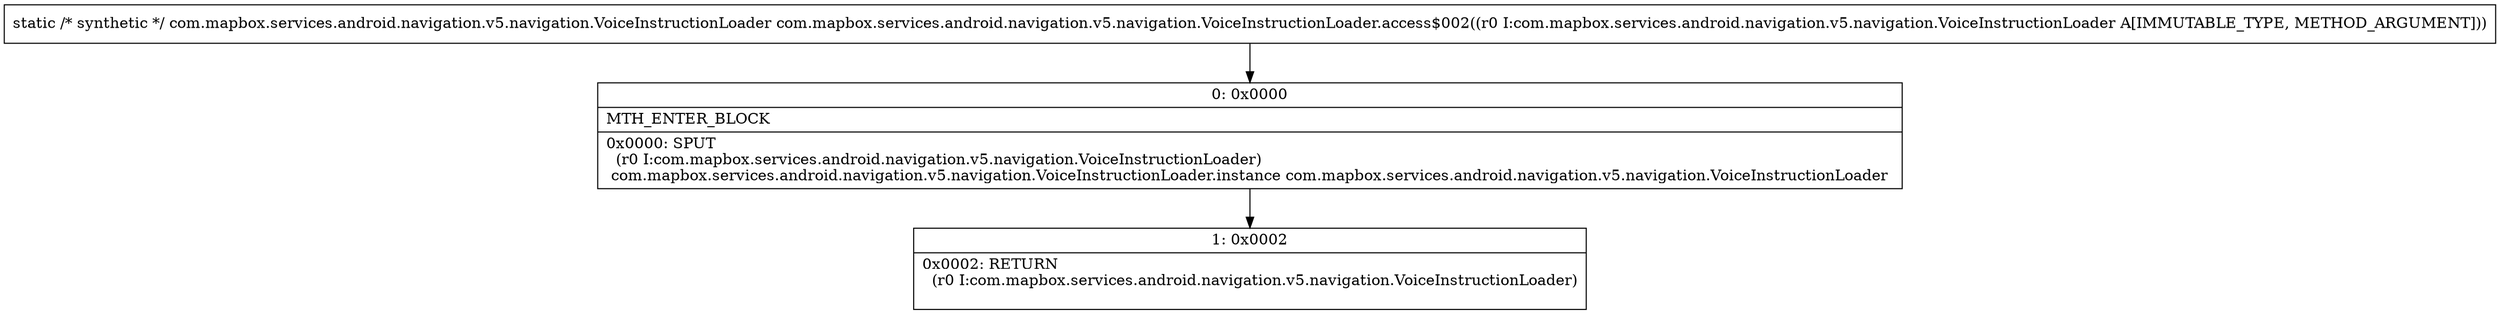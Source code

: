 digraph "CFG forcom.mapbox.services.android.navigation.v5.navigation.VoiceInstructionLoader.access$002(Lcom\/mapbox\/services\/android\/navigation\/v5\/navigation\/VoiceInstructionLoader;)Lcom\/mapbox\/services\/android\/navigation\/v5\/navigation\/VoiceInstructionLoader;" {
Node_0 [shape=record,label="{0\:\ 0x0000|MTH_ENTER_BLOCK\l|0x0000: SPUT  \l  (r0 I:com.mapbox.services.android.navigation.v5.navigation.VoiceInstructionLoader)\l com.mapbox.services.android.navigation.v5.navigation.VoiceInstructionLoader.instance com.mapbox.services.android.navigation.v5.navigation.VoiceInstructionLoader \l}"];
Node_1 [shape=record,label="{1\:\ 0x0002|0x0002: RETURN  \l  (r0 I:com.mapbox.services.android.navigation.v5.navigation.VoiceInstructionLoader)\l \l}"];
MethodNode[shape=record,label="{static \/* synthetic *\/ com.mapbox.services.android.navigation.v5.navigation.VoiceInstructionLoader com.mapbox.services.android.navigation.v5.navigation.VoiceInstructionLoader.access$002((r0 I:com.mapbox.services.android.navigation.v5.navigation.VoiceInstructionLoader A[IMMUTABLE_TYPE, METHOD_ARGUMENT])) }"];
MethodNode -> Node_0;
Node_0 -> Node_1;
}

